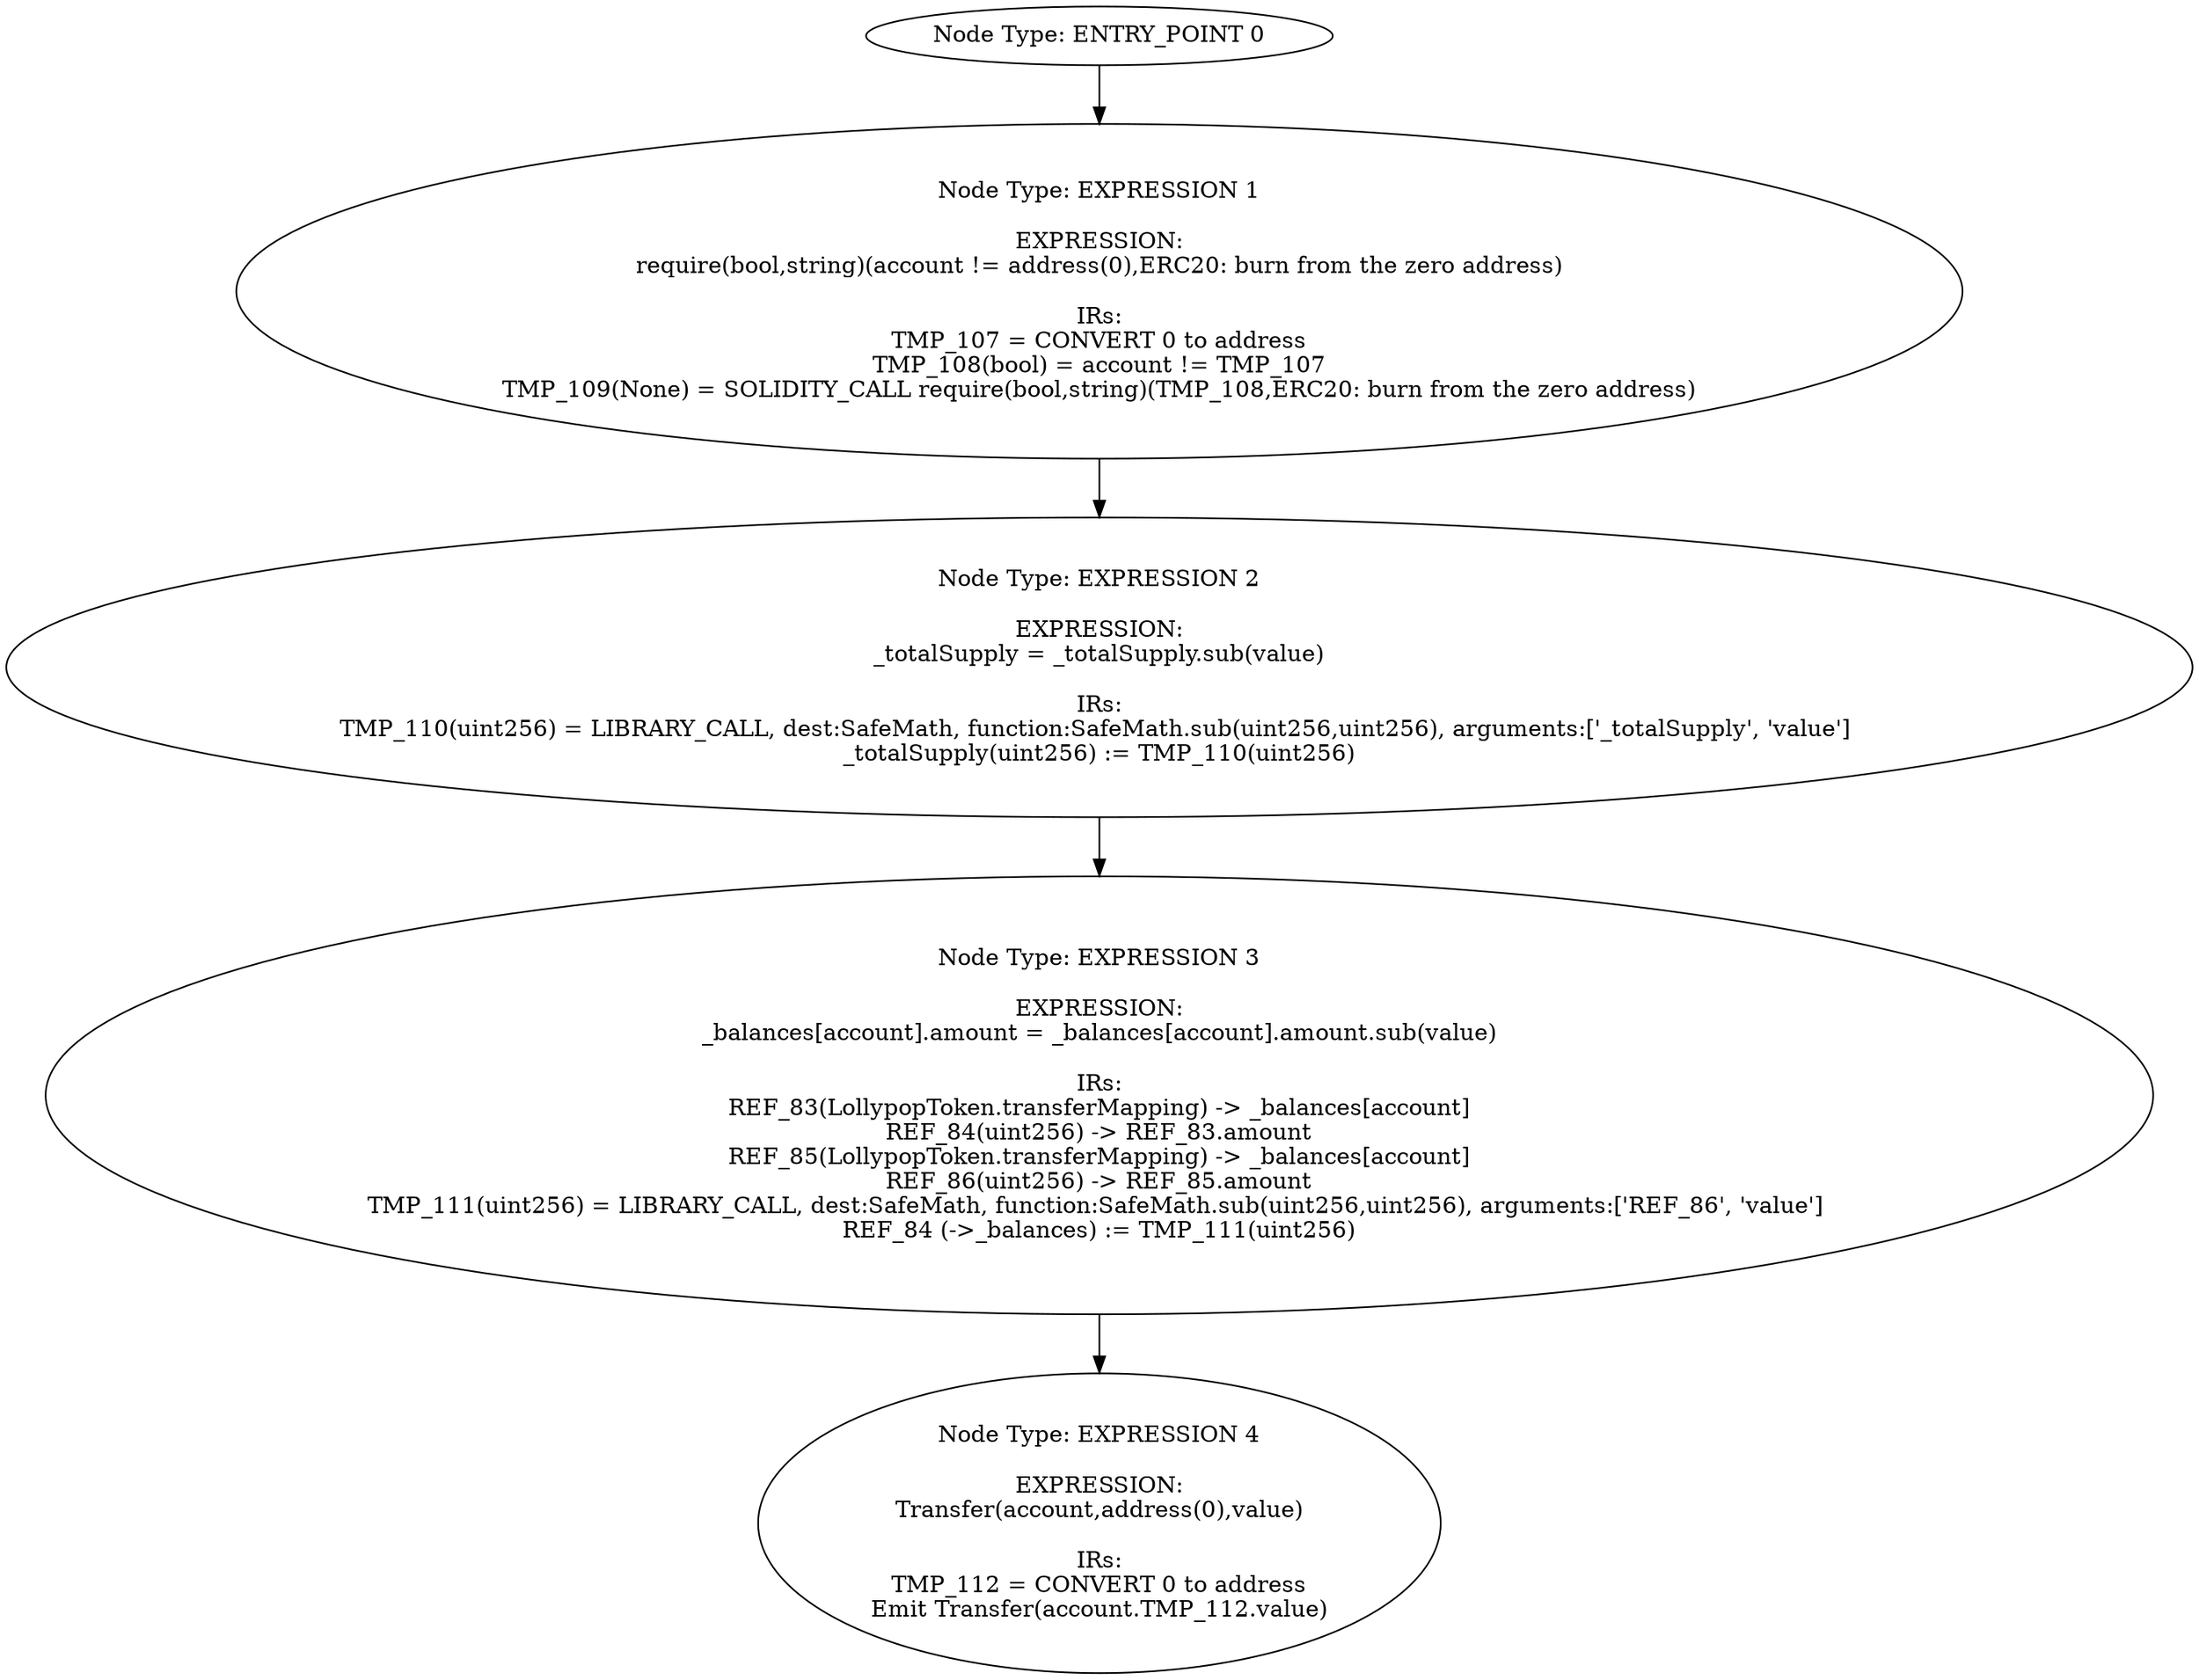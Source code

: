 digraph{
0[label="Node Type: ENTRY_POINT 0
"];
0->1;
1[label="Node Type: EXPRESSION 1

EXPRESSION:
require(bool,string)(account != address(0),ERC20: burn from the zero address)

IRs:
TMP_107 = CONVERT 0 to address
TMP_108(bool) = account != TMP_107
TMP_109(None) = SOLIDITY_CALL require(bool,string)(TMP_108,ERC20: burn from the zero address)"];
1->2;
2[label="Node Type: EXPRESSION 2

EXPRESSION:
_totalSupply = _totalSupply.sub(value)

IRs:
TMP_110(uint256) = LIBRARY_CALL, dest:SafeMath, function:SafeMath.sub(uint256,uint256), arguments:['_totalSupply', 'value'] 
_totalSupply(uint256) := TMP_110(uint256)"];
2->3;
3[label="Node Type: EXPRESSION 3

EXPRESSION:
_balances[account].amount = _balances[account].amount.sub(value)

IRs:
REF_83(LollypopToken.transferMapping) -> _balances[account]
REF_84(uint256) -> REF_83.amount
REF_85(LollypopToken.transferMapping) -> _balances[account]
REF_86(uint256) -> REF_85.amount
TMP_111(uint256) = LIBRARY_CALL, dest:SafeMath, function:SafeMath.sub(uint256,uint256), arguments:['REF_86', 'value'] 
REF_84 (->_balances) := TMP_111(uint256)"];
3->4;
4[label="Node Type: EXPRESSION 4

EXPRESSION:
Transfer(account,address(0),value)

IRs:
TMP_112 = CONVERT 0 to address
Emit Transfer(account.TMP_112.value)"];
}

